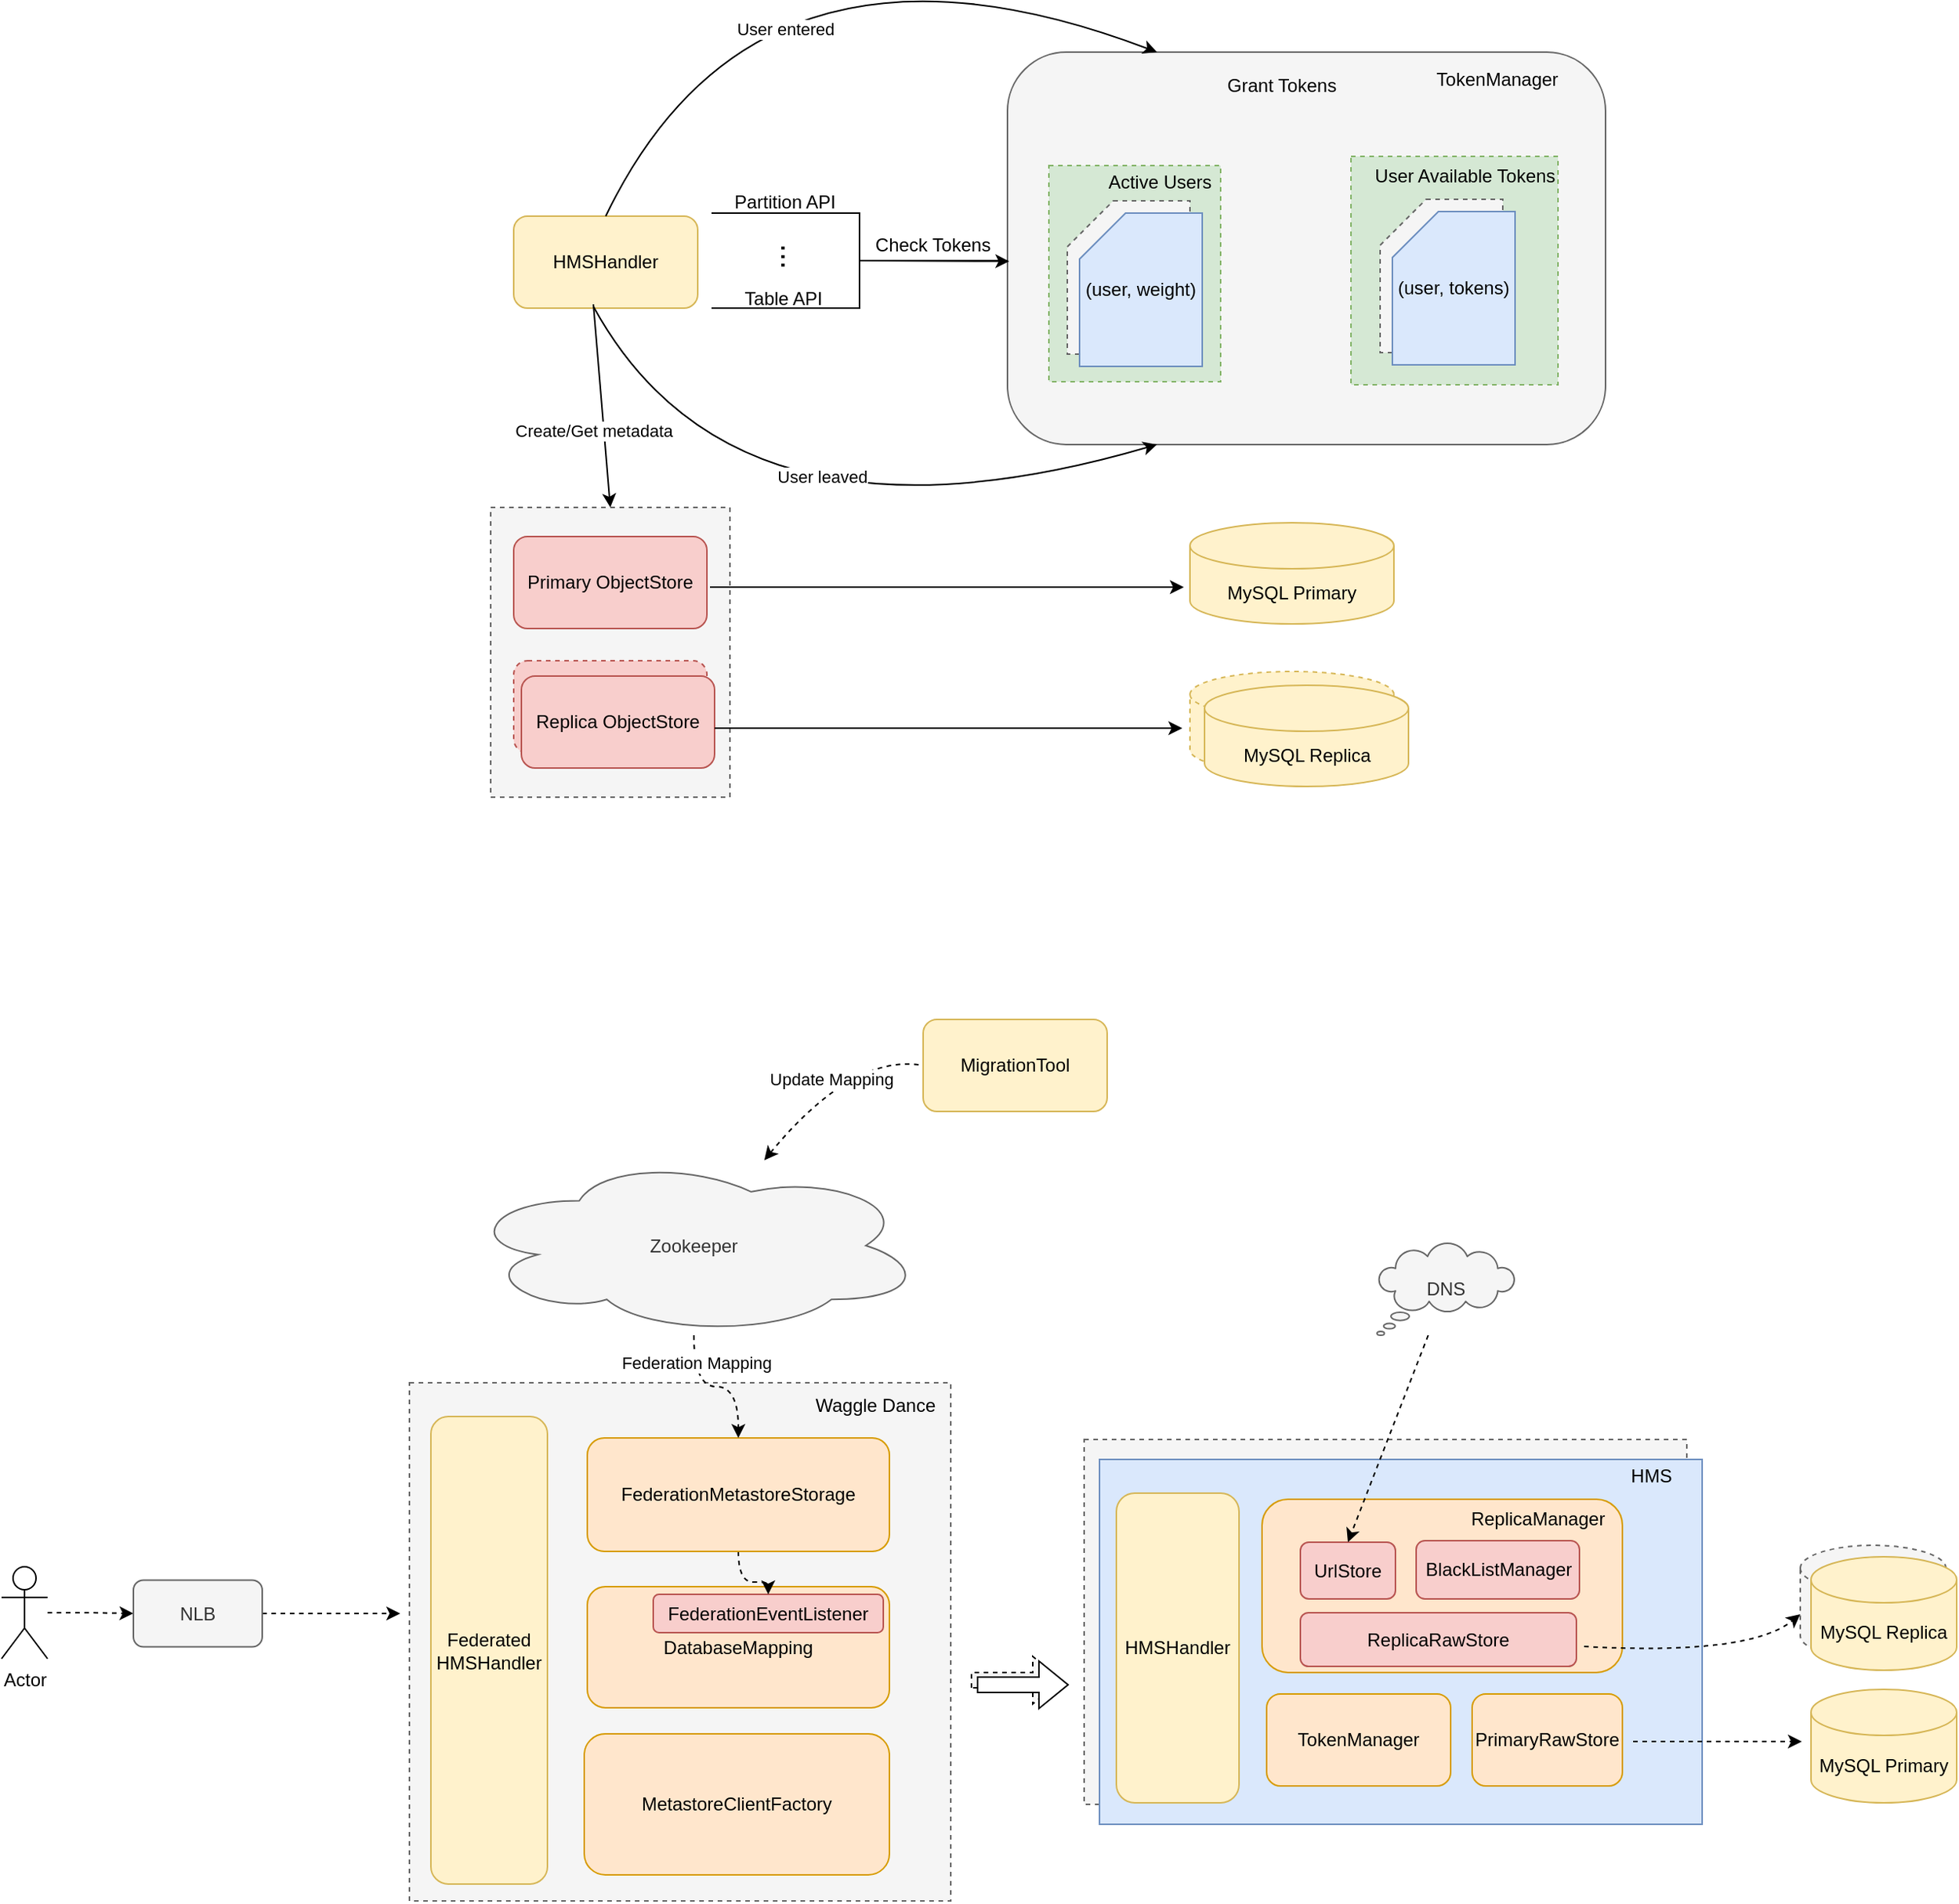 <mxfile version="28.2.7">
  <diagram name="Page-1" id="NeYkcpGx7VcL7GzZeo1g">
    <mxGraphModel dx="1698" dy="862" grid="0" gridSize="10" guides="1" tooltips="1" connect="1" arrows="1" fold="1" page="0" pageScale="1" pageWidth="827" pageHeight="1169" math="0" shadow="0">
      <root>
        <mxCell id="0" />
        <mxCell id="1" parent="0" />
        <mxCell id="0LN5LLldxbINlntccNYV-80" value="" style="rounded=0;whiteSpace=wrap;html=1;dashed=1;fillColor=#f5f5f5;fontColor=#333333;strokeColor=#666666;" vertex="1" parent="1">
          <mxGeometry x="343" y="1043" width="393" height="238" as="geometry" />
        </mxCell>
        <mxCell id="0LN5LLldxbINlntccNYV-42" value="" style="rounded=0;whiteSpace=wrap;html=1;dashed=1;fillColor=#f5f5f5;fontColor=#333333;strokeColor=#666666;" vertex="1" parent="1">
          <mxGeometry x="-44" y="435" width="156" height="189" as="geometry" />
        </mxCell>
        <mxCell id="0LN5LLldxbINlntccNYV-1" value="HMSHandler" style="rounded=1;whiteSpace=wrap;html=1;fillColor=#fff2cc;strokeColor=#d6b656;" vertex="1" parent="1">
          <mxGeometry x="-29" y="245" width="120" height="60" as="geometry" />
        </mxCell>
        <mxCell id="0LN5LLldxbINlntccNYV-2" value="" style="rounded=1;whiteSpace=wrap;html=1;fillColor=#f5f5f5;fontColor=#333333;strokeColor=#666666;" vertex="1" parent="1">
          <mxGeometry x="293" y="138" width="390" height="256" as="geometry" />
        </mxCell>
        <mxCell id="0LN5LLldxbINlntccNYV-12" value="" style="group;" vertex="1" connectable="0" parent="1">
          <mxGeometry x="320" y="208" width="114" height="145" as="geometry" />
        </mxCell>
        <mxCell id="0LN5LLldxbINlntccNYV-9" value="" style="rounded=0;whiteSpace=wrap;html=1;dashed=1;fillColor=#d5e8d4;strokeColor=#82b366;" vertex="1" parent="0LN5LLldxbINlntccNYV-12">
          <mxGeometry y="4" width="112" height="141" as="geometry" />
        </mxCell>
        <mxCell id="0LN5LLldxbINlntccNYV-8" value="" style="shape=card;whiteSpace=wrap;html=1;dashed=1;fillColor=#f5f5f5;fontColor=#333333;strokeColor=#666666;" vertex="1" parent="0LN5LLldxbINlntccNYV-12">
          <mxGeometry x="12" y="27" width="80" height="100" as="geometry" />
        </mxCell>
        <mxCell id="0LN5LLldxbINlntccNYV-7" value="(user, weight)" style="shape=card;whiteSpace=wrap;html=1;fillColor=#dae8fc;strokeColor=#6c8ebf;" vertex="1" parent="0LN5LLldxbINlntccNYV-12">
          <mxGeometry x="20" y="35" width="80" height="100" as="geometry" />
        </mxCell>
        <mxCell id="0LN5LLldxbINlntccNYV-10" value="Active Users" style="text;html=1;whiteSpace=wrap;strokeColor=none;fillColor=none;align=center;verticalAlign=middle;rounded=0;" vertex="1" parent="0LN5LLldxbINlntccNYV-12">
          <mxGeometry x="31" width="83" height="30" as="geometry" />
        </mxCell>
        <mxCell id="0LN5LLldxbINlntccNYV-13" value="" style="group" vertex="1" connectable="0" parent="1">
          <mxGeometry x="524" y="207" width="135" height="153" as="geometry" />
        </mxCell>
        <mxCell id="0LN5LLldxbINlntccNYV-14" value="" style="rounded=0;whiteSpace=wrap;html=1;dashed=1;fillColor=#d5e8d4;strokeColor=#82b366;" vertex="1" parent="0LN5LLldxbINlntccNYV-13">
          <mxGeometry x="-7" y="-1" width="135" height="149" as="geometry" />
        </mxCell>
        <mxCell id="0LN5LLldxbINlntccNYV-15" value="" style="shape=card;whiteSpace=wrap;html=1;dashed=1;fillColor=#f5f5f5;fontColor=#333333;strokeColor=#666666;" vertex="1" parent="0LN5LLldxbINlntccNYV-13">
          <mxGeometry x="12" y="27" width="80" height="100" as="geometry" />
        </mxCell>
        <mxCell id="0LN5LLldxbINlntccNYV-16" value="(user, tokens)" style="shape=card;whiteSpace=wrap;html=1;fillColor=#dae8fc;strokeColor=#6c8ebf;" vertex="1" parent="0LN5LLldxbINlntccNYV-13">
          <mxGeometry x="20" y="35" width="80" height="100" as="geometry" />
        </mxCell>
        <mxCell id="0LN5LLldxbINlntccNYV-17" value="User Available Tokens" style="text;html=1;whiteSpace=wrap;strokeColor=none;fillColor=none;align=center;verticalAlign=middle;rounded=0;" vertex="1" parent="0LN5LLldxbINlntccNYV-13">
          <mxGeometry x="1.5" y="-3" width="131" height="30" as="geometry" />
        </mxCell>
        <mxCell id="0LN5LLldxbINlntccNYV-18" value="" style="shape=image;html=1;verticalAlign=top;verticalLabelPosition=bottom;labelBackgroundColor=#ffffff;imageAspect=0;aspect=fixed;image=https://icons.diagrams.net/icon-cache1/Evil_Icons_User_Interface-2617/download-575.svg" vertex="1" parent="1">
          <mxGeometry x="432" y="157" width="82" height="82" as="geometry" />
        </mxCell>
        <mxCell id="0LN5LLldxbINlntccNYV-19" value="TokenManager" style="text;html=1;whiteSpace=wrap;strokeColor=none;fillColor=none;align=center;verticalAlign=middle;rounded=0;" vertex="1" parent="1">
          <mxGeometry x="569" y="141" width="87" height="30" as="geometry" />
        </mxCell>
        <mxCell id="0LN5LLldxbINlntccNYV-20" value="Grant Tokens" style="text;html=1;whiteSpace=wrap;strokeColor=none;fillColor=none;align=center;verticalAlign=middle;rounded=0;" vertex="1" parent="1">
          <mxGeometry x="426" y="145" width="92" height="30" as="geometry" />
        </mxCell>
        <mxCell id="0LN5LLldxbINlntccNYV-22" value="" style="endArrow=classic;html=1;rounded=0;entryX=0.25;entryY=0;entryDx=0;entryDy=0;exitX=0.5;exitY=0;exitDx=0;exitDy=0;endFill=1;curved=1;" edge="1" parent="1" source="0LN5LLldxbINlntccNYV-1" target="0LN5LLldxbINlntccNYV-2">
          <mxGeometry width="50" height="50" relative="1" as="geometry">
            <mxPoint x="45" y="246" as="sourcePoint" />
            <mxPoint x="95" y="196" as="targetPoint" />
            <Array as="points">
              <mxPoint x="130" y="39" />
            </Array>
          </mxGeometry>
        </mxCell>
        <mxCell id="0LN5LLldxbINlntccNYV-23" value="User entered" style="edgeLabel;html=1;align=center;verticalAlign=middle;resizable=0;points=[];" vertex="1" connectable="0" parent="0LN5LLldxbINlntccNYV-22">
          <mxGeometry x="-0.154" y="1" relative="1" as="geometry">
            <mxPoint x="25" y="72" as="offset" />
          </mxGeometry>
        </mxCell>
        <mxCell id="0LN5LLldxbINlntccNYV-24" value="" style="endArrow=classic;html=1;rounded=0;entryX=0.25;entryY=1;entryDx=0;entryDy=0;endFill=1;curved=1;" edge="1" parent="1" target="0LN5LLldxbINlntccNYV-2">
          <mxGeometry width="50" height="50" relative="1" as="geometry">
            <mxPoint x="23" y="304" as="sourcePoint" />
            <mxPoint x="85" y="261" as="targetPoint" />
            <Array as="points">
              <mxPoint x="116" y="474" />
            </Array>
          </mxGeometry>
        </mxCell>
        <mxCell id="0LN5LLldxbINlntccNYV-25" value="User leaved" style="edgeLabel;html=1;align=center;verticalAlign=middle;resizable=0;points=[];" vertex="1" connectable="0" parent="0LN5LLldxbINlntccNYV-24">
          <mxGeometry x="-0.168" y="-3" relative="1" as="geometry">
            <mxPoint x="49" y="-61" as="offset" />
          </mxGeometry>
        </mxCell>
        <mxCell id="0LN5LLldxbINlntccNYV-27" value="" style="ellipse;whiteSpace=wrap;html=1;align=center;aspect=fixed;fillColor=none;strokeColor=none;resizable=0;perimeter=centerPerimeter;rotatable=0;allowArrows=0;points=[];outlineConnect=1;" vertex="1" parent="1">
          <mxGeometry x="162" y="263" width="10" height="10" as="geometry" />
        </mxCell>
        <mxCell id="0LN5LLldxbINlntccNYV-28" value="" style="strokeWidth=1;html=1;shape=mxgraph.flowchart.annotation_2;align=left;labelPosition=right;pointerEvents=1;rotation=-180;" vertex="1" parent="1">
          <mxGeometry x="100" y="243" width="193" height="62" as="geometry" />
        </mxCell>
        <mxCell id="0LN5LLldxbINlntccNYV-29" value="Partition API" style="text;html=1;whiteSpace=wrap;strokeColor=none;fillColor=none;align=center;verticalAlign=middle;rounded=0;" vertex="1" parent="1">
          <mxGeometry x="108" y="221" width="80" height="30" as="geometry" />
        </mxCell>
        <mxCell id="0LN5LLldxbINlntccNYV-31" value="&lt;font style=&quot;font-size: 20px;&quot;&gt;.&lt;/font&gt;&lt;span style=&quot;font-size: 20px; background-color: transparent; color: light-dark(rgb(0, 0, 0), rgb(255, 255, 255));&quot;&gt;..&lt;/span&gt;" style="text;html=1;whiteSpace=wrap;strokeColor=none;fillColor=none;align=center;verticalAlign=middle;rounded=0;textDirection=vertical-lr;" vertex="1" parent="1">
          <mxGeometry x="122" y="256" width="60" height="30" as="geometry" />
        </mxCell>
        <mxCell id="0LN5LLldxbINlntccNYV-32" value="Table API" style="text;html=1;whiteSpace=wrap;strokeColor=none;fillColor=none;align=center;verticalAlign=middle;rounded=0;" vertex="1" parent="1">
          <mxGeometry x="117" y="284" width="60" height="30" as="geometry" />
        </mxCell>
        <mxCell id="0LN5LLldxbINlntccNYV-33" value="Check Tokens" style="text;html=1;whiteSpace=wrap;strokeColor=none;fillColor=none;align=center;verticalAlign=middle;rounded=0;" vertex="1" parent="1">
          <mxGeometry x="196" y="249" width="97" height="30" as="geometry" />
        </mxCell>
        <mxCell id="0LN5LLldxbINlntccNYV-34" value="" style="endArrow=classic;html=1;rounded=0;entryX=0.003;entryY=0.533;entryDx=0;entryDy=0;entryPerimeter=0;" edge="1" parent="1" target="0LN5LLldxbINlntccNYV-2">
          <mxGeometry width="50" height="50" relative="1" as="geometry">
            <mxPoint x="197" y="274" as="sourcePoint" />
            <mxPoint x="247" y="224" as="targetPoint" />
          </mxGeometry>
        </mxCell>
        <mxCell id="0LN5LLldxbINlntccNYV-36" value="Primary ObjectStore" style="rounded=1;whiteSpace=wrap;html=1;fillColor=#f8cecc;strokeColor=#b85450;" vertex="1" parent="1">
          <mxGeometry x="-29" y="454" width="126" height="60" as="geometry" />
        </mxCell>
        <mxCell id="0LN5LLldxbINlntccNYV-37" value="" style="endArrow=classic;html=1;rounded=0;exitX=0.433;exitY=0.958;exitDx=0;exitDy=0;exitPerimeter=0;entryX=0.5;entryY=0;entryDx=0;entryDy=0;" edge="1" parent="1" source="0LN5LLldxbINlntccNYV-1" target="0LN5LLldxbINlntccNYV-42">
          <mxGeometry width="50" height="50" relative="1" as="geometry">
            <mxPoint x="-13" y="365" as="sourcePoint" />
            <mxPoint x="31" y="439" as="targetPoint" />
          </mxGeometry>
        </mxCell>
        <mxCell id="0LN5LLldxbINlntccNYV-38" value="Create/Get metadata" style="edgeLabel;html=1;align=center;verticalAlign=middle;resizable=0;points=[];" vertex="1" connectable="0" parent="0LN5LLldxbINlntccNYV-37">
          <mxGeometry x="0.076" y="-1" relative="1" as="geometry">
            <mxPoint x="-5" y="11" as="offset" />
          </mxGeometry>
        </mxCell>
        <mxCell id="0LN5LLldxbINlntccNYV-39" value="MySQL Primary" style="shape=cylinder3;whiteSpace=wrap;html=1;boundedLbl=1;backgroundOutline=1;size=15;fillColor=#fff2cc;strokeColor=#d6b656;" vertex="1" parent="1">
          <mxGeometry x="412" y="445" width="133" height="66" as="geometry" />
        </mxCell>
        <mxCell id="0LN5LLldxbINlntccNYV-43" value="Replica ObjectStore" style="rounded=1;whiteSpace=wrap;html=1;fillColor=#f8cecc;strokeColor=#b85450;dashed=1;" vertex="1" parent="1">
          <mxGeometry x="-29" y="535" width="126" height="60" as="geometry" />
        </mxCell>
        <mxCell id="0LN5LLldxbINlntccNYV-44" value="Replica ObjectStore" style="rounded=1;whiteSpace=wrap;html=1;fillColor=#f8cecc;strokeColor=#b85450;" vertex="1" parent="1">
          <mxGeometry x="-24" y="545" width="126" height="60" as="geometry" />
        </mxCell>
        <mxCell id="0LN5LLldxbINlntccNYV-46" value="MySQL Replica" style="shape=cylinder3;whiteSpace=wrap;html=1;boundedLbl=1;backgroundOutline=1;size=15;fillColor=#fff2cc;strokeColor=#d6b656;dashed=1;" vertex="1" parent="1">
          <mxGeometry x="412" y="542" width="133" height="66" as="geometry" />
        </mxCell>
        <mxCell id="0LN5LLldxbINlntccNYV-47" value="" style="endArrow=classic;html=1;rounded=0;" edge="1" parent="1">
          <mxGeometry width="50" height="50" relative="1" as="geometry">
            <mxPoint x="102" y="579" as="sourcePoint" />
            <mxPoint x="407" y="579" as="targetPoint" />
          </mxGeometry>
        </mxCell>
        <mxCell id="0LN5LLldxbINlntccNYV-48" value="" style="endArrow=classic;html=1;rounded=0;" edge="1" parent="1">
          <mxGeometry width="50" height="50" relative="1" as="geometry">
            <mxPoint x="99" y="487" as="sourcePoint" />
            <mxPoint x="408" y="487" as="targetPoint" />
          </mxGeometry>
        </mxCell>
        <mxCell id="0LN5LLldxbINlntccNYV-49" value="MySQL Replica" style="shape=cylinder3;whiteSpace=wrap;html=1;boundedLbl=1;backgroundOutline=1;size=15;fillColor=#fff2cc;strokeColor=#d6b656;" vertex="1" parent="1">
          <mxGeometry x="421.5" y="551" width="133" height="66" as="geometry" />
        </mxCell>
        <mxCell id="0LN5LLldxbINlntccNYV-50" value="" style="rounded=0;whiteSpace=wrap;html=1;dashed=1;fillColor=#f5f5f5;fontColor=#333333;strokeColor=#666666;" vertex="1" parent="1">
          <mxGeometry x="-97" y="1006" width="353" height="338" as="geometry" />
        </mxCell>
        <mxCell id="0LN5LLldxbINlntccNYV-51" value="Federated&lt;div&gt;HMSHandler&lt;/div&gt;" style="rounded=1;whiteSpace=wrap;html=1;fillColor=#fff2cc;strokeColor=#d6b656;" vertex="1" parent="1">
          <mxGeometry x="-83" y="1028" width="76" height="305" as="geometry" />
        </mxCell>
        <mxCell id="0LN5LLldxbINlntccNYV-52" value="DatabaseMapping" style="rounded=1;whiteSpace=wrap;html=1;fillColor=#ffe6cc;strokeColor=#d79b00;" vertex="1" parent="1">
          <mxGeometry x="19" y="1139" width="197" height="79" as="geometry" />
        </mxCell>
        <mxCell id="0LN5LLldxbINlntccNYV-53" value="FederationEventListener" style="rounded=1;whiteSpace=wrap;html=1;fillColor=#f8cecc;strokeColor=#b85450;" vertex="1" parent="1">
          <mxGeometry x="62" y="1144" width="150" height="25" as="geometry" />
        </mxCell>
        <mxCell id="0LN5LLldxbINlntccNYV-55" style="edgeStyle=orthogonalEdgeStyle;rounded=0;orthogonalLoop=1;jettySize=auto;html=1;entryX=0.5;entryY=0;entryDx=0;entryDy=0;curved=1;dashed=1;" edge="1" parent="1" source="0LN5LLldxbINlntccNYV-54" target="0LN5LLldxbINlntccNYV-53">
          <mxGeometry relative="1" as="geometry" />
        </mxCell>
        <mxCell id="0LN5LLldxbINlntccNYV-54" value="FederationMetastoreStorage" style="rounded=1;whiteSpace=wrap;html=1;fillColor=#ffe6cc;strokeColor=#d79b00;" vertex="1" parent="1">
          <mxGeometry x="19" y="1042" width="197" height="74" as="geometry" />
        </mxCell>
        <mxCell id="0LN5LLldxbINlntccNYV-58" style="edgeStyle=orthogonalEdgeStyle;rounded=0;orthogonalLoop=1;jettySize=auto;html=1;entryX=0.5;entryY=0;entryDx=0;entryDy=0;curved=1;dashed=1;" edge="1" parent="1" source="0LN5LLldxbINlntccNYV-56" target="0LN5LLldxbINlntccNYV-54">
          <mxGeometry relative="1" as="geometry" />
        </mxCell>
        <mxCell id="0LN5LLldxbINlntccNYV-59" value="Federation Mapping" style="edgeLabel;html=1;align=center;verticalAlign=middle;resizable=0;points=[];" vertex="1" connectable="0" parent="0LN5LLldxbINlntccNYV-58">
          <mxGeometry x="-0.634" y="1" relative="1" as="geometry">
            <mxPoint as="offset" />
          </mxGeometry>
        </mxCell>
        <mxCell id="0LN5LLldxbINlntccNYV-56" value="Zookeeper" style="ellipse;shape=cloud;whiteSpace=wrap;html=1;fillColor=#f5f5f5;fontColor=#333333;strokeColor=#666666;" vertex="1" parent="1">
          <mxGeometry x="-61" y="858" width="299" height="117" as="geometry" />
        </mxCell>
        <mxCell id="0LN5LLldxbINlntccNYV-61" value="MigrationTool" style="rounded=1;whiteSpace=wrap;html=1;fillColor=#fff2cc;strokeColor=#d6b656;" vertex="1" parent="1">
          <mxGeometry x="238" y="769" width="120" height="60" as="geometry" />
        </mxCell>
        <mxCell id="0LN5LLldxbINlntccNYV-63" value="Update Mapping" style="endArrow=none;html=1;rounded=0;entryX=0;entryY=0.5;entryDx=0;entryDy=0;curved=1;endFill=0;startArrow=classic;startFill=1;dashed=1;" edge="1" parent="1" source="0LN5LLldxbINlntccNYV-56" target="0LN5LLldxbINlntccNYV-61">
          <mxGeometry width="50" height="50" relative="1" as="geometry">
            <mxPoint x="187" y="848" as="sourcePoint" />
            <mxPoint x="237" y="798" as="targetPoint" />
            <Array as="points">
              <mxPoint x="192" y="791" />
            </Array>
          </mxGeometry>
        </mxCell>
        <mxCell id="0LN5LLldxbINlntccNYV-65" value="MetastoreClientFactory" style="rounded=1;whiteSpace=wrap;html=1;fillColor=#ffe6cc;strokeColor=#d79b00;" vertex="1" parent="1">
          <mxGeometry x="17" y="1235" width="199" height="92" as="geometry" />
        </mxCell>
        <mxCell id="0LN5LLldxbINlntccNYV-66" value="Waggle Dance" style="text;html=1;whiteSpace=wrap;strokeColor=none;fillColor=none;align=center;verticalAlign=middle;rounded=0;" vertex="1" parent="1">
          <mxGeometry x="164" y="1006" width="86" height="30" as="geometry" />
        </mxCell>
        <mxCell id="0LN5LLldxbINlntccNYV-68" value="" style="rounded=0;whiteSpace=wrap;html=1;fillColor=#dae8fc;strokeColor=#6c8ebf;" vertex="1" parent="1">
          <mxGeometry x="353" y="1056" width="393" height="238" as="geometry" />
        </mxCell>
        <mxCell id="0LN5LLldxbINlntccNYV-69" value="HMSHandler" style="rounded=1;whiteSpace=wrap;html=1;fillColor=#fff2cc;strokeColor=#d6b656;" vertex="1" parent="1">
          <mxGeometry x="364" y="1078" width="80" height="202" as="geometry" />
        </mxCell>
        <mxCell id="0LN5LLldxbINlntccNYV-70" value="TokenManager" style="rounded=1;whiteSpace=wrap;html=1;fillColor=#ffe6cc;strokeColor=#d79b00;" vertex="1" parent="1">
          <mxGeometry x="462" y="1209" width="120" height="60" as="geometry" />
        </mxCell>
        <mxCell id="0LN5LLldxbINlntccNYV-71" value="" style="rounded=1;whiteSpace=wrap;html=1;fillColor=#ffe6cc;strokeColor=#d79b00;" vertex="1" parent="1">
          <mxGeometry x="459" y="1082" width="235" height="113" as="geometry" />
        </mxCell>
        <mxCell id="0LN5LLldxbINlntccNYV-72" value="UrlStore" style="rounded=1;whiteSpace=wrap;html=1;fillColor=#f8cecc;strokeColor=#b85450;" vertex="1" parent="1">
          <mxGeometry x="484" y="1110" width="62" height="37" as="geometry" />
        </mxCell>
        <mxCell id="0LN5LLldxbINlntccNYV-73" value="BlackListManager" style="rounded=1;whiteSpace=wrap;html=1;fillColor=#f8cecc;strokeColor=#b85450;" vertex="1" parent="1">
          <mxGeometry x="559.5" y="1109" width="106.5" height="38" as="geometry" />
        </mxCell>
        <mxCell id="0LN5LLldxbINlntccNYV-75" value="ReplicaRawStore" style="rounded=1;whiteSpace=wrap;html=1;fillColor=#f8cecc;strokeColor=#b85450;" vertex="1" parent="1">
          <mxGeometry x="484" y="1156" width="180" height="35" as="geometry" />
        </mxCell>
        <mxCell id="0LN5LLldxbINlntccNYV-76" value="ReplicaManager" style="text;html=1;whiteSpace=wrap;strokeColor=none;fillColor=none;align=center;verticalAlign=middle;rounded=0;" vertex="1" parent="1">
          <mxGeometry x="609" y="1080" width="60" height="30" as="geometry" />
        </mxCell>
        <mxCell id="0LN5LLldxbINlntccNYV-77" value="DNS" style="whiteSpace=wrap;html=1;shape=mxgraph.basic.cloud_callout;fillColor=#f5f5f5;fontColor=#333333;strokeColor=#666666;" vertex="1" parent="1">
          <mxGeometry x="534" y="915" width="90" height="60" as="geometry" />
        </mxCell>
        <mxCell id="0LN5LLldxbINlntccNYV-78" value="" style="endArrow=classic;html=1;rounded=0;entryX=0.5;entryY=0;entryDx=0;entryDy=0;dashed=1;" edge="1" parent="1" source="0LN5LLldxbINlntccNYV-77" target="0LN5LLldxbINlntccNYV-72">
          <mxGeometry width="50" height="50" relative="1" as="geometry">
            <mxPoint x="566" y="1016" as="sourcePoint" />
            <mxPoint x="616" y="966" as="targetPoint" />
          </mxGeometry>
        </mxCell>
        <mxCell id="0LN5LLldxbINlntccNYV-81" value="HMS" style="text;html=1;whiteSpace=wrap;strokeColor=none;fillColor=none;align=center;verticalAlign=middle;rounded=0;" vertex="1" parent="1">
          <mxGeometry x="683" y="1052" width="60" height="30" as="geometry" />
        </mxCell>
        <mxCell id="0LN5LLldxbINlntccNYV-82" value="PrimaryRawStore" style="rounded=1;whiteSpace=wrap;html=1;fillColor=#ffe6cc;strokeColor=#d79b00;" vertex="1" parent="1">
          <mxGeometry x="596" y="1209" width="98" height="60" as="geometry" />
        </mxCell>
        <mxCell id="0LN5LLldxbINlntccNYV-83" value="MySQL Primary" style="shape=cylinder3;whiteSpace=wrap;html=1;boundedLbl=1;backgroundOutline=1;size=15;fillColor=#fff2cc;strokeColor=#d6b656;" vertex="1" parent="1">
          <mxGeometry x="817" y="1206" width="95" height="74" as="geometry" />
        </mxCell>
        <mxCell id="0LN5LLldxbINlntccNYV-84" value="" style="shape=cylinder3;whiteSpace=wrap;html=1;boundedLbl=1;backgroundOutline=1;size=15;dashed=1;fillColor=#f5f5f5;fontColor=#333333;strokeColor=#666666;" vertex="1" parent="1">
          <mxGeometry x="810" y="1112" width="95" height="74" as="geometry" />
        </mxCell>
        <mxCell id="0LN5LLldxbINlntccNYV-85" value="MySQL Replica" style="shape=cylinder3;whiteSpace=wrap;html=1;boundedLbl=1;backgroundOutline=1;size=15;fillColor=#fff2cc;strokeColor=#d6b656;" vertex="1" parent="1">
          <mxGeometry x="817" y="1119.5" width="95" height="74" as="geometry" />
        </mxCell>
        <mxCell id="0LN5LLldxbINlntccNYV-86" value="" style="endArrow=classic;html=1;rounded=0;dashed=1;" edge="1" parent="1">
          <mxGeometry width="50" height="50" relative="1" as="geometry">
            <mxPoint x="701" y="1240" as="sourcePoint" />
            <mxPoint x="811" y="1240" as="targetPoint" />
          </mxGeometry>
        </mxCell>
        <mxCell id="0LN5LLldxbINlntccNYV-87" value="" style="endArrow=classic;html=1;rounded=0;dashed=1;curved=1;" edge="1" parent="1">
          <mxGeometry width="50" height="50" relative="1" as="geometry">
            <mxPoint x="669" y="1178" as="sourcePoint" />
            <mxPoint x="810" y="1157" as="targetPoint" />
            <Array as="points">
              <mxPoint x="777" y="1184" />
            </Array>
          </mxGeometry>
        </mxCell>
        <mxCell id="0LN5LLldxbINlntccNYV-88" value="" style="shape=flexArrow;endArrow=classic;html=1;rounded=0;dashed=1;fillColor=light-dark(#f5f5f5, #ededed);" edge="1" parent="1">
          <mxGeometry width="50" height="50" relative="1" as="geometry">
            <mxPoint x="269" y="1200" as="sourcePoint" />
            <mxPoint x="329" y="1200" as="targetPoint" />
          </mxGeometry>
        </mxCell>
        <mxCell id="0LN5LLldxbINlntccNYV-89" value="" style="shape=flexArrow;endArrow=classic;html=1;rounded=0;fillColor=default;" edge="1" parent="1">
          <mxGeometry width="50" height="50" relative="1" as="geometry">
            <mxPoint x="273" y="1203" as="sourcePoint" />
            <mxPoint x="333" y="1203" as="targetPoint" />
          </mxGeometry>
        </mxCell>
        <mxCell id="0LN5LLldxbINlntccNYV-92" style="edgeStyle=orthogonalEdgeStyle;rounded=0;orthogonalLoop=1;jettySize=auto;html=1;entryX=0;entryY=0.5;entryDx=0;entryDy=0;dashed=1;" edge="1" parent="1" source="0LN5LLldxbINlntccNYV-90" target="0LN5LLldxbINlntccNYV-91">
          <mxGeometry relative="1" as="geometry" />
        </mxCell>
        <mxCell id="0LN5LLldxbINlntccNYV-90" value="Actor" style="shape=umlActor;verticalLabelPosition=bottom;verticalAlign=top;html=1;outlineConnect=0;" vertex="1" parent="1">
          <mxGeometry x="-363" y="1126" width="30" height="60" as="geometry" />
        </mxCell>
        <mxCell id="0LN5LLldxbINlntccNYV-93" style="edgeStyle=orthogonalEdgeStyle;rounded=0;orthogonalLoop=1;jettySize=auto;html=1;dashed=1;" edge="1" parent="1" source="0LN5LLldxbINlntccNYV-91">
          <mxGeometry relative="1" as="geometry">
            <mxPoint x="-103" y="1156.5" as="targetPoint" />
          </mxGeometry>
        </mxCell>
        <mxCell id="0LN5LLldxbINlntccNYV-91" value="NLB" style="rounded=1;whiteSpace=wrap;html=1;fillColor=#f5f5f5;fontColor=#333333;strokeColor=#666666;" vertex="1" parent="1">
          <mxGeometry x="-277" y="1134.75" width="84" height="43.5" as="geometry" />
        </mxCell>
      </root>
    </mxGraphModel>
  </diagram>
</mxfile>
